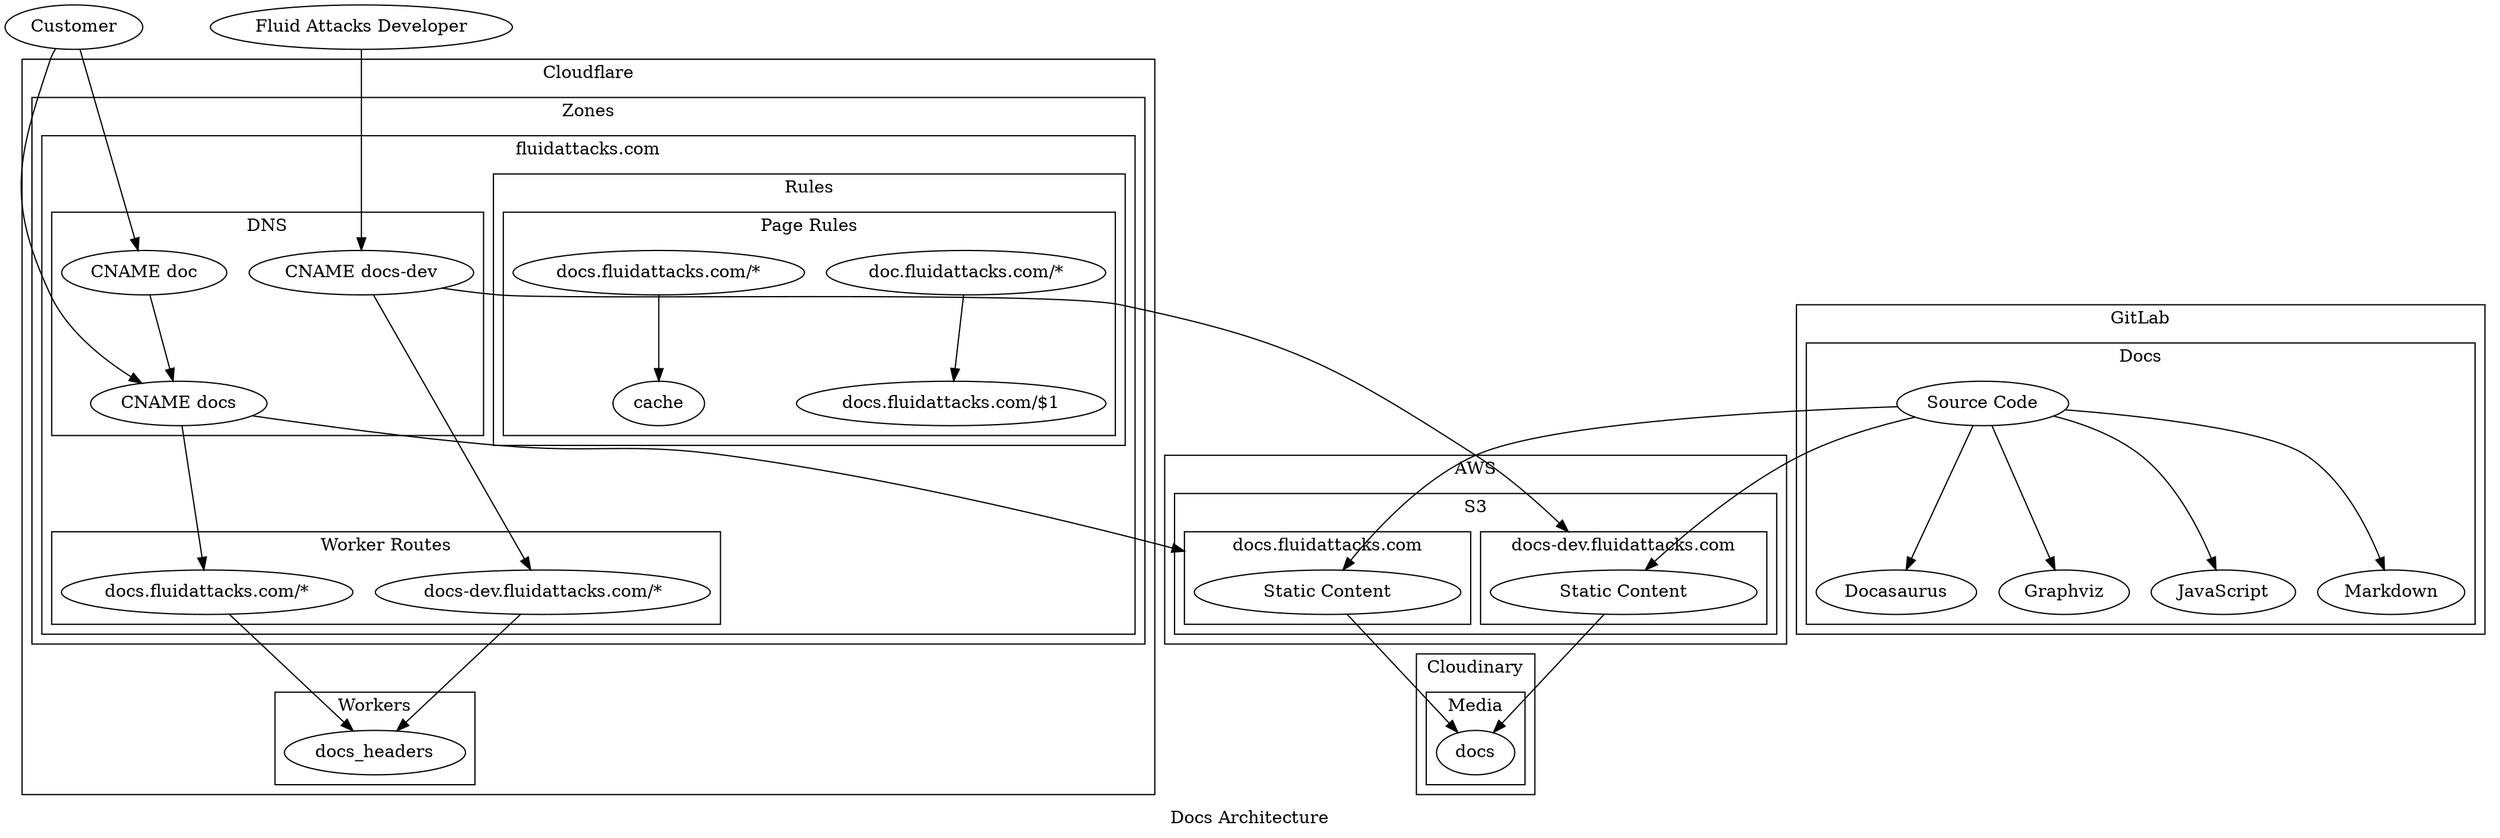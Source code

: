 // SPDX-FileCopyrightText: 2022 Fluid Attacks <development@fluidattacks.com>
//
// SPDX-License-Identifier: MPL-2.0

digraph docs {
  label="Docs Architecture"
  compound="true"
  scale="scalexy"

  customer[label="Customer"]
  fluid_attacks_developer[label="Fluid Attacks Developer"]

  subgraph cluster_aws {
    label="AWS"

    subgraph cluster_aws_s3 {
      label="S3"

      subgraph cluster_aws_s3_docs_dev {
        label="docs-dev.fluidattacks.com"

        aws_s3_docs_dev_static[label="Static Content" width="3.0"]
      }

      subgraph cluster_aws_s3_docs_prod {
        label="docs.fluidattacks.com"

        aws_s3_docs_prod_static[label="Static Content" width="3.0"]
      }
    }
  }

  subgraph cluster_cloudinary {
    label="Cloudinary"

    subgraph cluster_cloudinary_media {
      label="Media"

      cloudinary_media_docs[label="docs"]
    }
  }

  subgraph cluster_cloudflare {
    label="Cloudflare"

    subgraph cluster_cloudflare_workers {
      label="Workers"

      cluster_cloudflare_workers_docs_headers[label="docs_headers"]
    }

    subgraph cluster_cloudflare_zones {
      label="Zones"

      subgraph cluster_cloudflare_zone_fluidattacks_com {
        label="fluidattacks.com"

        subgraph cluster_cloudflare_zone_fluidattacks_com_dns_docs {
          label="DNS"

          cloudflare_zone_fluidattacks_com_dns_cname_doc[label="CNAME doc"]
          cloudflare_zone_fluidattacks_com_dns_cname_docs[label="CNAME docs"]
          cloudflare_zone_fluidattacks_com_dns_cname_docs_dev[label="CNAME docs-dev"]
        }

        subgraph cluster_cloudflare_zone_fluidattacks_com_rules {
          label="Rules"

          subgraph cluster_cloudflare_zone_fluidattacks_com_rules_page {
            label="Page Rules"

            cloudflare_zone_fluidattacks_com_rules_page_doc[label="doc.fluidattacks.com/*"]
            cloudflare_zone_fluidattacks_com_rules_page_doc_forward[label="docs.fluidattacks.com/$1"]
            cloudflare_zone_fluidattacks_com_rules_page_docs[label="docs.fluidattacks.com/*"]
            cloudflare_zone_fluidattacks_com_rules_page_docs_cache[label="cache"]
          }
        }

        subgraph cluster_cloudflare_zone_fluidattacks_com_worker_routes {
          label="Worker Routes"

          cloudflare_zone_fluidattacks_com_worker_route_dev[label="docs-dev.fluidattacks.com/*"]
          cloudflare_zone_fluidattacks_com_worker_route_prod[label="docs.fluidattacks.com/*"]
        }
      }
    }
  }

  subgraph cluster_gitlab {
    label="GitLab"

    subgraph cluster_gitlab_docs {
      label="Docs"

      gitlab_docs[label="Source Code"]
      gitlab_docs_docasaurus[label="Docasaurus"]
      gitlab_docs_graphviz[label="Graphviz"]
      gitlab_docs_javascript[label="JavaScript"]
      gitlab_docs_markdown[label="Markdown"]
    }
  }

  cloudflare_zone_fluidattacks_com_worker_route_dev -> cluster_cloudflare_workers_docs_headers[]
  cloudflare_zone_fluidattacks_com_worker_route_prod -> cluster_cloudflare_workers_docs_headers[]
  cloudflare_zone_fluidattacks_com_dns_cname_doc -> cloudflare_zone_fluidattacks_com_dns_cname_docs[]
  cloudflare_zone_fluidattacks_com_dns_cname_docs -> cloudflare_zone_fluidattacks_com_worker_route_prod[]
  cloudflare_zone_fluidattacks_com_dns_cname_docs_dev -> cloudflare_zone_fluidattacks_com_worker_route_dev[]
  cloudflare_zone_fluidattacks_com_dns_cname_docs -> aws_s3_docs_prod_static[lhead="cluster_aws_s3_docs_prod"]
  cloudflare_zone_fluidattacks_com_dns_cname_docs_dev -> aws_s3_docs_dev_static[lhead="cluster_aws_s3_docs_dev"]
  cloudflare_zone_fluidattacks_com_rules_page_doc -> cloudflare_zone_fluidattacks_com_rules_page_doc_forward[]
  cloudflare_zone_fluidattacks_com_rules_page_docs -> cloudflare_zone_fluidattacks_com_rules_page_docs_cache[]
  customer -> cloudflare_zone_fluidattacks_com_dns_cname_doc[]
  customer -> cloudflare_zone_fluidattacks_com_dns_cname_docs[]
  fluid_attacks_developer -> cloudflare_zone_fluidattacks_com_dns_cname_docs_dev[]
  gitlab_docs -> aws_s3_docs_dev_static[lhead="cluster_aws_s3_airs_dev"]
  gitlab_docs -> aws_s3_docs_prod_static[lhead="cluster_aws_s3_airs_prod"]
  aws_s3_docs_dev_static -> cloudinary_media_docs[]
  aws_s3_docs_prod_static -> cloudinary_media_docs[]
  gitlab_docs -> gitlab_docs_docasaurus[]
  gitlab_docs -> gitlab_docs_graphviz[]
  gitlab_docs -> gitlab_docs_javascript[]
  gitlab_docs -> gitlab_docs_markdown[]
}

